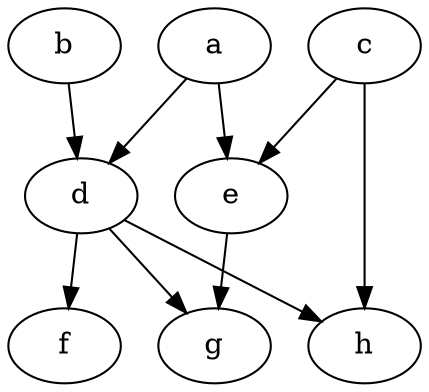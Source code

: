 digraph "example2"{
a [Weight=7];
b [Weight=5];
c [Weight=3];
d [Weight=11];
e [Weight=8];
f [Weight=2];
g [Weight=9];
h [Weight=10];
a -> d [Weight=3];
a -> e [Weight=12];
b -> d [Weight=1];
c -> e [Weight=4];
c -> h [Weight=7];
d -> f [Weight=8];
d -> g [Weight=1];
d -> h [Weight=2];
e -> g [Weight=5];
}